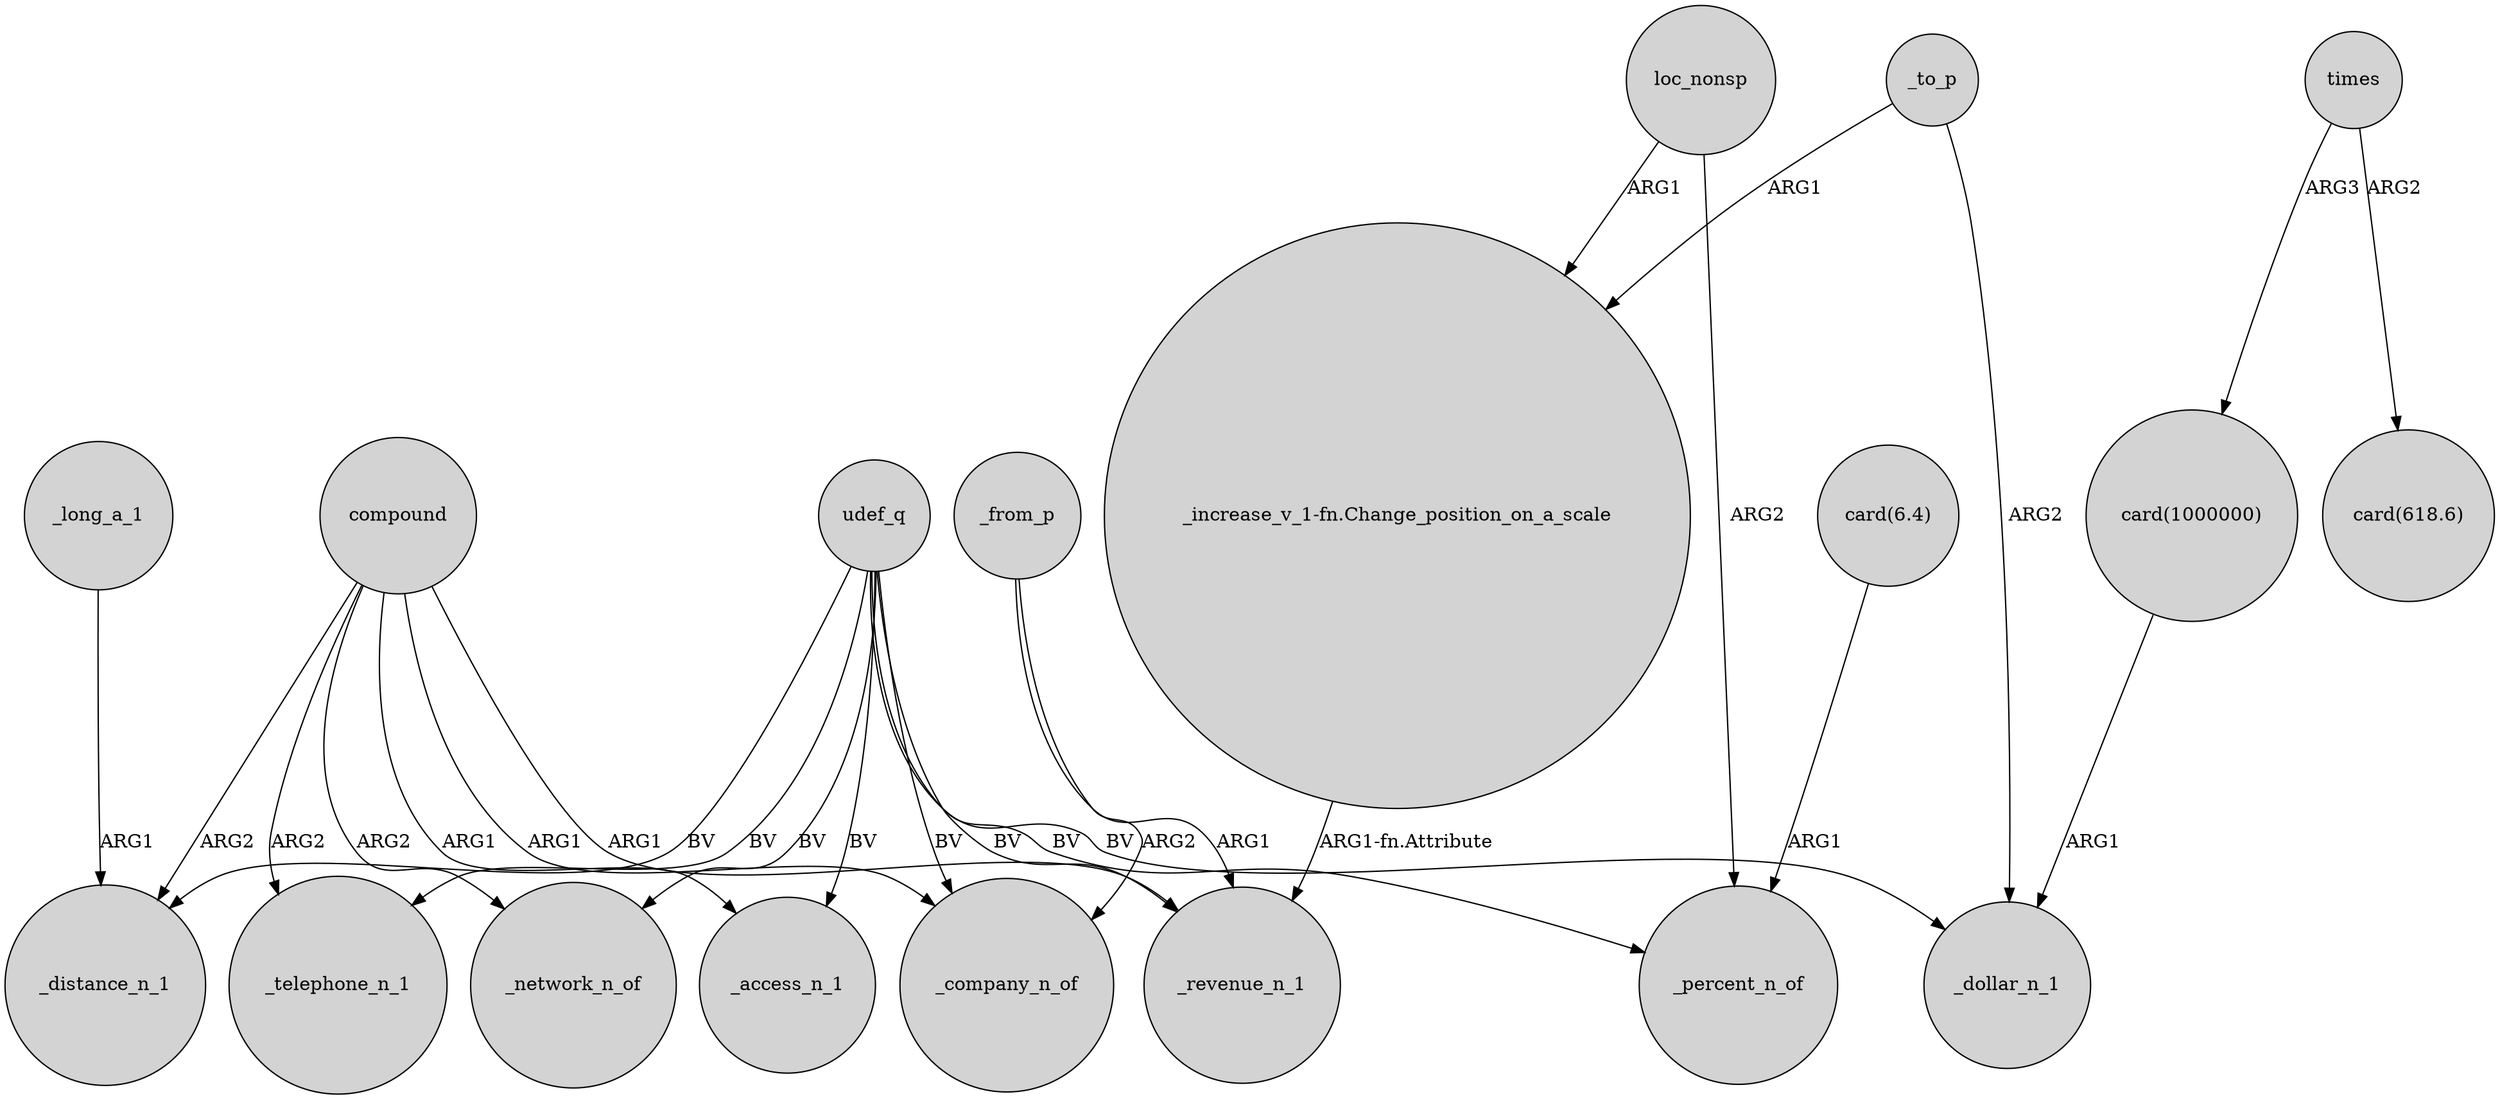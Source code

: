 digraph {
	node [shape=circle style=filled]
	udef_q -> _telephone_n_1 [label=BV]
	udef_q -> _distance_n_1 [label=BV]
	compound -> _network_n_of [label=ARG2]
	compound -> _distance_n_1 [label=ARG2]
	times -> "card(1000000)" [label=ARG3]
	_to_p -> "_increase_v_1-fn.Change_position_on_a_scale" [label=ARG1]
	compound -> _company_n_of [label=ARG1]
	_to_p -> _dollar_n_1 [label=ARG2]
	compound -> _access_n_1 [label=ARG1]
	"card(6.4)" -> _percent_n_of [label=ARG1]
	udef_q -> _revenue_n_1 [label=BV]
	"_increase_v_1-fn.Change_position_on_a_scale" -> _revenue_n_1 [label="ARG1-fn.Attribute"]
	compound -> _telephone_n_1 [label=ARG2]
	udef_q -> _percent_n_of [label=BV]
	_long_a_1 -> _distance_n_1 [label=ARG1]
	udef_q -> _company_n_of [label=BV]
	times -> "card(618.6)" [label=ARG2]
	udef_q -> _dollar_n_1 [label=BV]
	"card(1000000)" -> _dollar_n_1 [label=ARG1]
	_from_p -> _company_n_of [label=ARG2]
	udef_q -> _network_n_of [label=BV]
	_from_p -> _revenue_n_1 [label=ARG1]
	udef_q -> _access_n_1 [label=BV]
	compound -> _revenue_n_1 [label=ARG1]
	loc_nonsp -> "_increase_v_1-fn.Change_position_on_a_scale" [label=ARG1]
	loc_nonsp -> _percent_n_of [label=ARG2]
}
